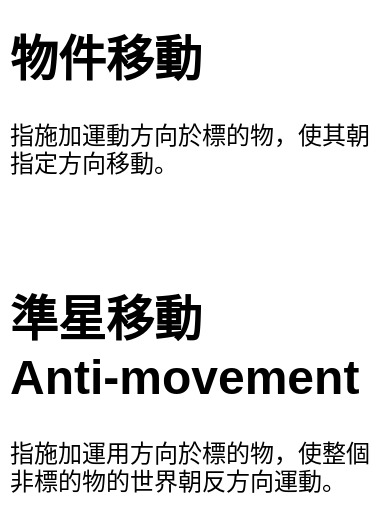 <mxfile version="14.6.13" type="device"><diagram id="sle_pft4aM8iRbaKPa4l" name="第1頁"><mxGraphModel dx="1106" dy="997" grid="1" gridSize="10" guides="1" tooltips="1" connect="1" arrows="1" fold="1" page="1" pageScale="1" pageWidth="1200" pageHeight="1920" math="0" shadow="0"><root><mxCell id="0"/><mxCell id="1" parent="0"/><mxCell id="IPCGvF3bGtsOFXiH5JQi-1" value="&lt;h1&gt;準星移動&lt;br&gt;Anti-movement&lt;/h1&gt;&lt;p&gt;指施加運用方向於標的物，使整個非標的物的世界朝反方向運動。&lt;/p&gt;" style="text;html=1;strokeColor=none;fillColor=none;spacing=5;spacingTop=-20;whiteSpace=wrap;overflow=hidden;rounded=0;" vertex="1" parent="1"><mxGeometry x="50" y="210" width="190" height="120" as="geometry"/></mxCell><mxCell id="IPCGvF3bGtsOFXiH5JQi-2" value="&lt;h1&gt;物件移動&lt;/h1&gt;&lt;p&gt;指施加運動方向於標的物，使其朝指定方向移動。&lt;/p&gt;" style="text;html=1;strokeColor=none;fillColor=none;spacing=5;spacingTop=-20;whiteSpace=wrap;overflow=hidden;rounded=0;" vertex="1" parent="1"><mxGeometry x="50" y="80" width="190" height="120" as="geometry"/></mxCell></root></mxGraphModel></diagram></mxfile>